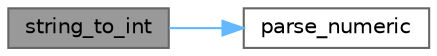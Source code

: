 digraph "string_to_int"
{
 // LATEX_PDF_SIZE
  bgcolor="transparent";
  edge [fontname=Helvetica,fontsize=10,labelfontname=Helvetica,labelfontsize=10];
  node [fontname=Helvetica,fontsize=10,shape=box,height=0.2,width=0.4];
  rankdir="LR";
  Node1 [id="Node000001",label="string_to_int",height=0.2,width=0.4,color="gray40", fillcolor="grey60", style="filled", fontcolor="black",tooltip="convert a number in string to TDS_INT"];
  Node1 -> Node2 [id="edge1_Node000001_Node000002",color="steelblue1",style="solid",tooltip=" "];
  Node2 [id="Node000002",label="parse_numeric",height=0.2,width=0.4,color="grey40", fillcolor="white", style="filled",URL="$a00587.html#ga53a19b5da172ff364d01e8f04b97015a",tooltip="Parse a string for numbers."];
}
